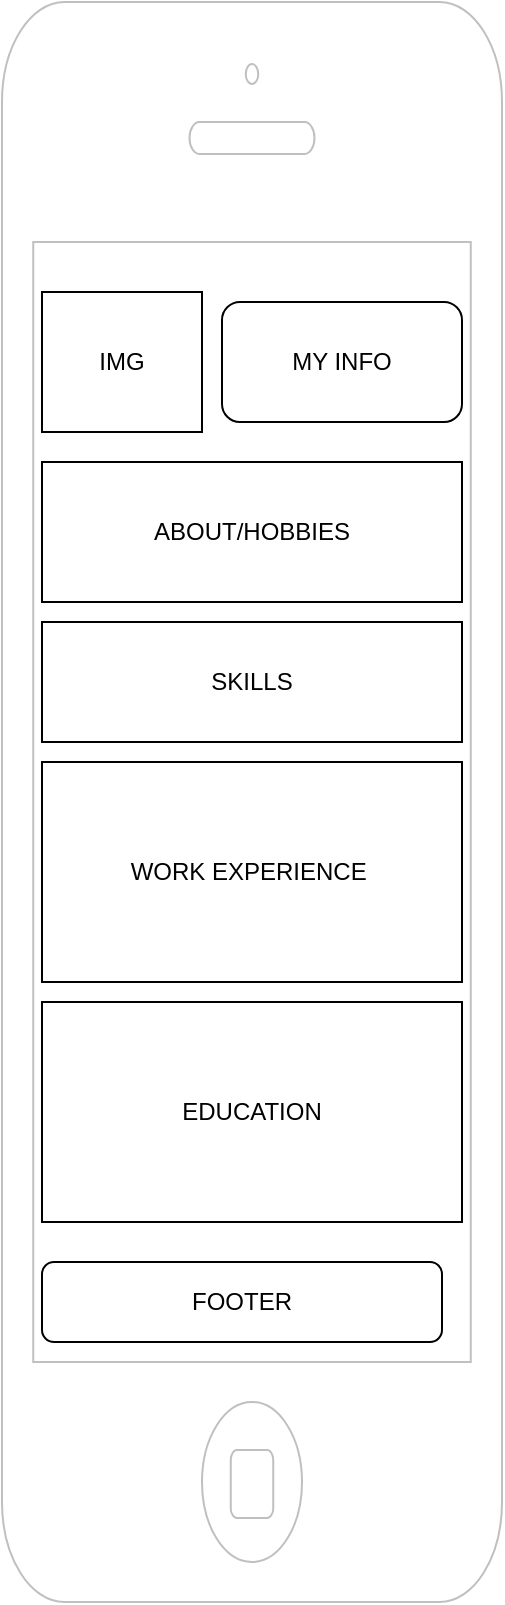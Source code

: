 <mxfile>
    <diagram id="cSjFqxzvFbNxvDYxCNbE" name="Page-1">
        <mxGraphModel dx="940" dy="557" grid="1" gridSize="10" guides="1" tooltips="1" connect="1" arrows="1" fold="1" page="1" pageScale="1" pageWidth="827" pageHeight="1169" math="0" shadow="0">
            <root>
                <mxCell id="0"/>
                <mxCell id="1" parent="0"/>
                <mxCell id="2" value="" style="html=1;verticalLabelPosition=bottom;labelBackgroundColor=#ffffff;verticalAlign=top;shadow=0;dashed=0;strokeWidth=1;shape=mxgraph.ios7.misc.iphone;strokeColor=#c0c0c0;" vertex="1" parent="1">
                    <mxGeometry x="260" y="20" width="250" height="800" as="geometry"/>
                </mxCell>
                <mxCell id="3" value="IMG" style="rounded=0;whiteSpace=wrap;html=1;" vertex="1" parent="1">
                    <mxGeometry x="280" y="165" width="80" height="70" as="geometry"/>
                </mxCell>
                <mxCell id="4" value="MY INFO" style="rounded=1;whiteSpace=wrap;html=1;" vertex="1" parent="1">
                    <mxGeometry x="370" y="170" width="120" height="60" as="geometry"/>
                </mxCell>
                <mxCell id="5" value="ABOUT/HOBBIES" style="rounded=0;whiteSpace=wrap;html=1;" vertex="1" parent="1">
                    <mxGeometry x="280" y="250" width="210" height="70" as="geometry"/>
                </mxCell>
                <mxCell id="6" value="WORK&amp;nbsp;EXPERIENCE&amp;nbsp;" style="rounded=0;whiteSpace=wrap;html=1;" vertex="1" parent="1">
                    <mxGeometry x="280" y="400" width="210" height="110" as="geometry"/>
                </mxCell>
                <mxCell id="7" value="SKILLS" style="rounded=0;whiteSpace=wrap;html=1;" vertex="1" parent="1">
                    <mxGeometry x="280" y="330" width="210" height="60" as="geometry"/>
                </mxCell>
                <mxCell id="8" value="EDUCATION" style="rounded=0;whiteSpace=wrap;html=1;" vertex="1" parent="1">
                    <mxGeometry x="280" y="520" width="210" height="110" as="geometry"/>
                </mxCell>
                <mxCell id="9" value="FOOTER" style="rounded=1;whiteSpace=wrap;html=1;" vertex="1" parent="1">
                    <mxGeometry x="280" y="650" width="200" height="40" as="geometry"/>
                </mxCell>
            </root>
        </mxGraphModel>
    </diagram>
</mxfile>
